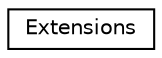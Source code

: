 digraph "Graphical Class Hierarchy"
{
  edge [fontname="Helvetica",fontsize="10",labelfontname="Helvetica",labelfontsize="10"];
  node [fontname="Helvetica",fontsize="10",shape=record];
  rankdir="LR";
  Node0 [label="Extensions",height=0.2,width=0.4,color="black", fillcolor="white", style="filled",URL="$d9/da6/class_extensions.html",tooltip="An instance of this class contains Lynx version 1.1 modifications and provides an interface..."];
}
